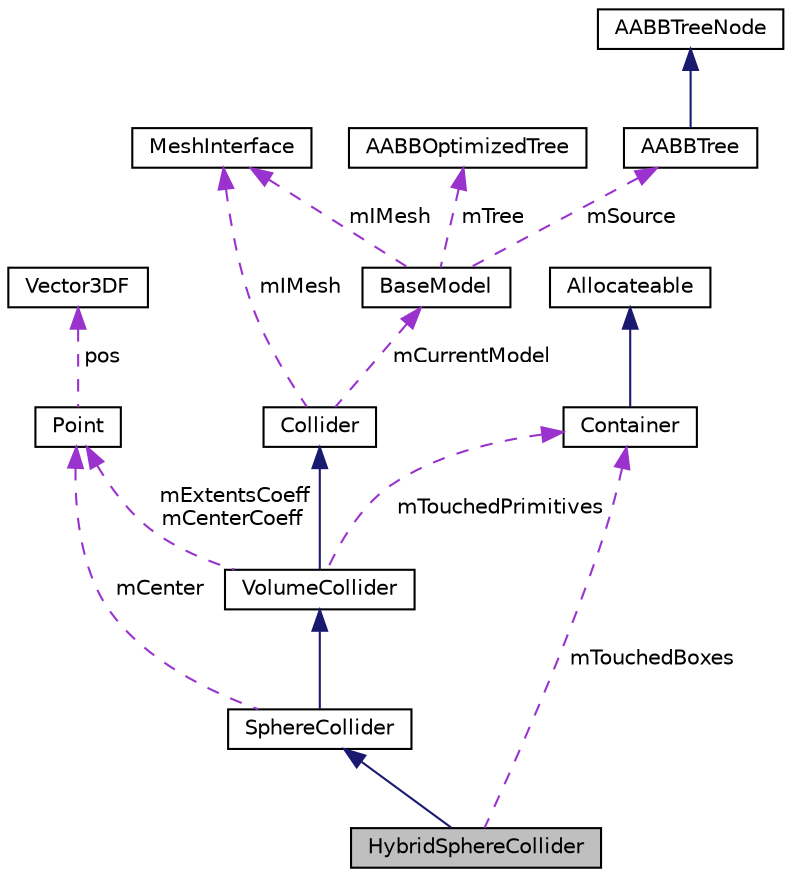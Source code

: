 digraph "HybridSphereCollider"
{
  edge [fontname="Helvetica",fontsize="10",labelfontname="Helvetica",labelfontsize="10"];
  node [fontname="Helvetica",fontsize="10",shape=record];
  Node1 [label="HybridSphereCollider",height=0.2,width=0.4,color="black", fillcolor="grey75", style="filled", fontcolor="black"];
  Node2 -> Node1 [dir="back",color="midnightblue",fontsize="10",style="solid",fontname="Helvetica"];
  Node2 [label="SphereCollider",height=0.2,width=0.4,color="black", fillcolor="white", style="filled",URL="$class_sphere_collider.html"];
  Node3 -> Node2 [dir="back",color="midnightblue",fontsize="10",style="solid",fontname="Helvetica"];
  Node3 [label="VolumeCollider",height=0.2,width=0.4,color="black", fillcolor="white", style="filled",URL="$class_volume_collider.html"];
  Node4 -> Node3 [dir="back",color="midnightblue",fontsize="10",style="solid",fontname="Helvetica"];
  Node4 [label="Collider",height=0.2,width=0.4,color="black", fillcolor="white", style="filled",URL="$class_collider.html"];
  Node5 -> Node4 [dir="back",color="darkorchid3",fontsize="10",style="dashed",label=" mIMesh" ,fontname="Helvetica"];
  Node5 [label="MeshInterface",height=0.2,width=0.4,color="black", fillcolor="white", style="filled",URL="$class_mesh_interface.html"];
  Node6 -> Node4 [dir="back",color="darkorchid3",fontsize="10",style="dashed",label=" mCurrentModel" ,fontname="Helvetica"];
  Node6 [label="BaseModel",height=0.2,width=0.4,color="black", fillcolor="white", style="filled",URL="$class_base_model.html"];
  Node7 -> Node6 [dir="back",color="darkorchid3",fontsize="10",style="dashed",label=" mTree" ,fontname="Helvetica"];
  Node7 [label="AABBOptimizedTree",height=0.2,width=0.4,color="black", fillcolor="white", style="filled",URL="$class_a_a_b_b_optimized_tree.html"];
  Node5 -> Node6 [dir="back",color="darkorchid3",fontsize="10",style="dashed",label=" mIMesh" ,fontname="Helvetica"];
  Node8 -> Node6 [dir="back",color="darkorchid3",fontsize="10",style="dashed",label=" mSource" ,fontname="Helvetica"];
  Node8 [label="AABBTree",height=0.2,width=0.4,color="black", fillcolor="white", style="filled",URL="$class_a_a_b_b_tree.html"];
  Node9 -> Node8 [dir="back",color="midnightblue",fontsize="10",style="solid",fontname="Helvetica"];
  Node9 [label="AABBTreeNode",height=0.2,width=0.4,color="black", fillcolor="white", style="filled",URL="$class_a_a_b_b_tree_node.html"];
  Node10 -> Node3 [dir="back",color="darkorchid3",fontsize="10",style="dashed",label=" mExtentsCoeff\nmCenterCoeff" ,fontname="Helvetica"];
  Node10 [label="Point",height=0.2,width=0.4,color="black", fillcolor="white", style="filled",URL="$class_point.html"];
  Node11 -> Node10 [dir="back",color="darkorchid3",fontsize="10",style="dashed",label=" pos" ,fontname="Helvetica"];
  Node11 [label="Vector3DF",height=0.2,width=0.4,color="black", fillcolor="white", style="filled",URL="$class_vector3_d_f.html"];
  Node12 -> Node3 [dir="back",color="darkorchid3",fontsize="10",style="dashed",label=" mTouchedPrimitives" ,fontname="Helvetica"];
  Node12 [label="Container",height=0.2,width=0.4,color="black", fillcolor="white", style="filled",URL="$class_container.html"];
  Node13 -> Node12 [dir="back",color="midnightblue",fontsize="10",style="solid",fontname="Helvetica"];
  Node13 [label="Allocateable",height=0.2,width=0.4,color="black", fillcolor="white", style="filled",URL="$class_allocateable.html"];
  Node10 -> Node2 [dir="back",color="darkorchid3",fontsize="10",style="dashed",label=" mCenter" ,fontname="Helvetica"];
  Node12 -> Node1 [dir="back",color="darkorchid3",fontsize="10",style="dashed",label=" mTouchedBoxes" ,fontname="Helvetica"];
}
